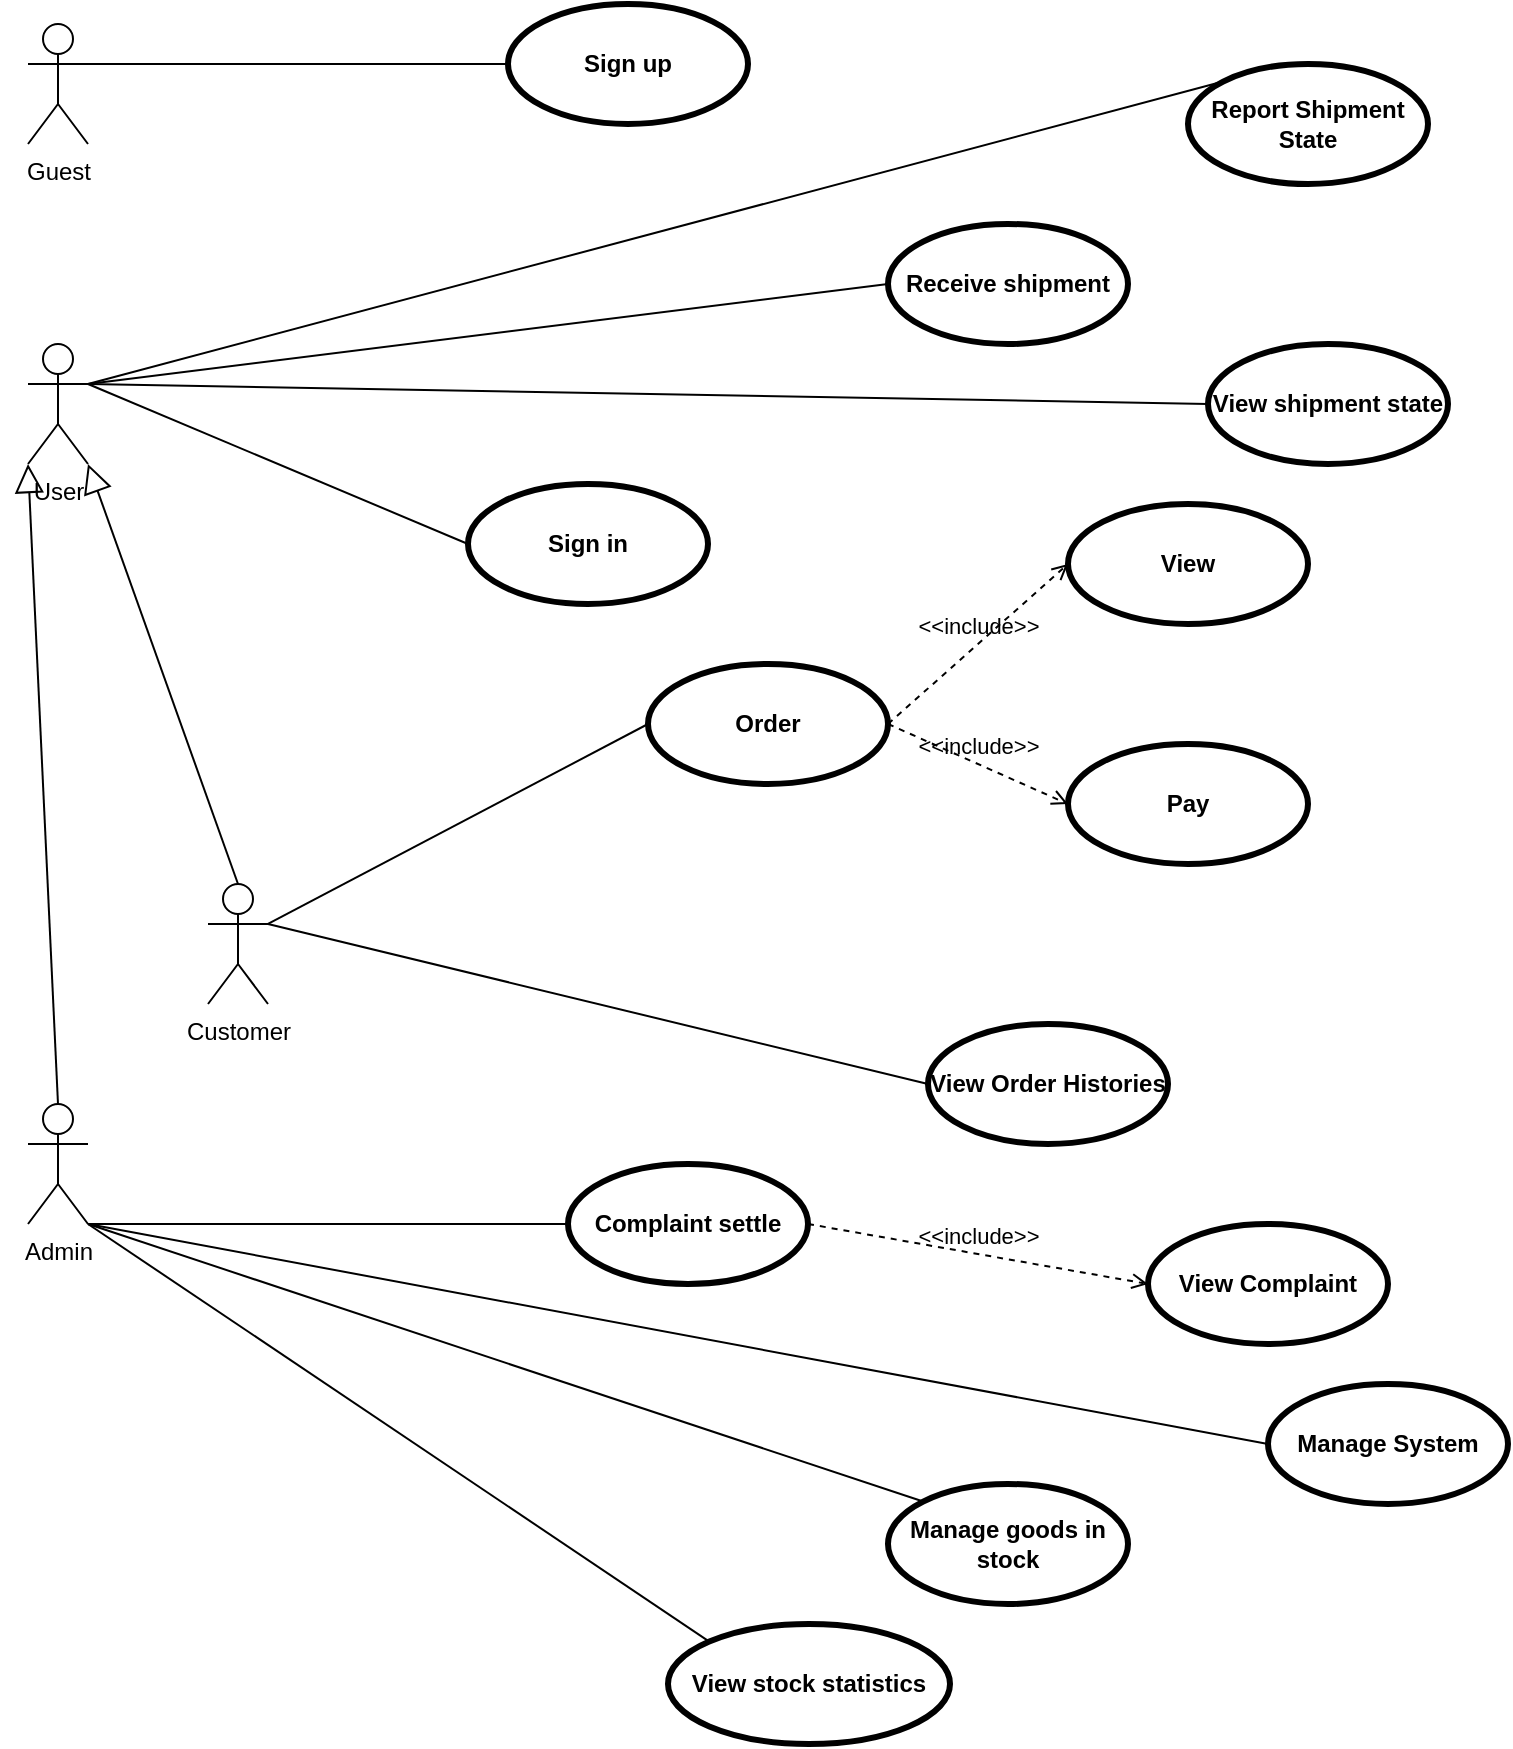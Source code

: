 <mxfile version="14.5.10" type="github">
  <diagram id="4abeiDv1NOWrEsaSBZQl" name="Page-1">
    <mxGraphModel dx="1736" dy="2124" grid="1" gridSize="10" guides="1" tooltips="1" connect="1" arrows="1" fold="1" page="1" pageScale="1" pageWidth="1600" pageHeight="1200" math="0" shadow="0">
      <root>
        <mxCell id="0" />
        <mxCell id="1" parent="0" />
        <mxCell id="gk1ptdMLT29ZNZ7Cg3Ny-13" value="View" style="shape=ellipse;html=1;strokeWidth=3;fontStyle=1;whiteSpace=wrap;align=center;perimeter=ellipsePerimeter;" parent="1" vertex="1">
          <mxGeometry x="710" y="60" width="120" height="60" as="geometry" />
        </mxCell>
        <mxCell id="gk1ptdMLT29ZNZ7Cg3Ny-14" value="Order" style="shape=ellipse;html=1;strokeWidth=3;fontStyle=1;whiteSpace=wrap;align=center;perimeter=ellipsePerimeter;" parent="1" vertex="1">
          <mxGeometry x="500" y="140" width="120" height="60" as="geometry" />
        </mxCell>
        <mxCell id="gk1ptdMLT29ZNZ7Cg3Ny-17" value="Sign up" style="shape=ellipse;html=1;strokeWidth=3;fontStyle=1;whiteSpace=wrap;align=center;perimeter=ellipsePerimeter;" parent="1" vertex="1">
          <mxGeometry x="430" y="-190" width="120" height="60" as="geometry" />
        </mxCell>
        <mxCell id="gk1ptdMLT29ZNZ7Cg3Ny-19" value="Sign in" style="shape=ellipse;html=1;strokeWidth=3;fontStyle=1;whiteSpace=wrap;align=center;perimeter=ellipsePerimeter;" parent="1" vertex="1">
          <mxGeometry x="410" y="50" width="120" height="60" as="geometry" />
        </mxCell>
        <mxCell id="gk1ptdMLT29ZNZ7Cg3Ny-22" value="Pay" style="shape=ellipse;html=1;strokeWidth=3;fontStyle=1;whiteSpace=wrap;align=center;perimeter=ellipsePerimeter;" parent="1" vertex="1">
          <mxGeometry x="710" y="180" width="120" height="60" as="geometry" />
        </mxCell>
        <mxCell id="gk1ptdMLT29ZNZ7Cg3Ny-24" value="Complaint settle" style="shape=ellipse;html=1;strokeWidth=3;fontStyle=1;whiteSpace=wrap;align=center;perimeter=ellipsePerimeter;" parent="1" vertex="1">
          <mxGeometry x="460" y="390" width="120" height="60" as="geometry" />
        </mxCell>
        <mxCell id="gk1ptdMLT29ZNZ7Cg3Ny-26" value="View Order Histories" style="shape=ellipse;html=1;strokeWidth=3;fontStyle=1;whiteSpace=wrap;align=center;perimeter=ellipsePerimeter;" parent="1" vertex="1">
          <mxGeometry x="640" y="320" width="120" height="60" as="geometry" />
        </mxCell>
        <mxCell id="gk1ptdMLT29ZNZ7Cg3Ny-28" value="View shipment state" style="shape=ellipse;html=1;strokeWidth=3;fontStyle=1;whiteSpace=wrap;align=center;perimeter=ellipsePerimeter;" parent="1" vertex="1">
          <mxGeometry x="780" y="-20" width="120" height="60" as="geometry" />
        </mxCell>
        <mxCell id="gk1ptdMLT29ZNZ7Cg3Ny-30" value="View stock statistics" style="shape=ellipse;html=1;strokeWidth=3;fontStyle=1;whiteSpace=wrap;align=center;perimeter=ellipsePerimeter;" parent="1" vertex="1">
          <mxGeometry x="510" y="620" width="141" height="60" as="geometry" />
        </mxCell>
        <mxCell id="gk1ptdMLT29ZNZ7Cg3Ny-34" value="Manage goods in stock" style="shape=ellipse;html=1;strokeWidth=3;fontStyle=1;whiteSpace=wrap;align=center;perimeter=ellipsePerimeter;" parent="1" vertex="1">
          <mxGeometry x="620" y="550" width="120" height="60" as="geometry" />
        </mxCell>
        <mxCell id="gk1ptdMLT29ZNZ7Cg3Ny-38" value="Manage System" style="shape=ellipse;html=1;strokeWidth=3;fontStyle=1;whiteSpace=wrap;align=center;perimeter=ellipsePerimeter;" parent="1" vertex="1">
          <mxGeometry x="810" y="500" width="120" height="60" as="geometry" />
        </mxCell>
        <mxCell id="gk1ptdMLT29ZNZ7Cg3Ny-40" value="Receive shipment" style="shape=ellipse;html=1;strokeWidth=3;fontStyle=1;whiteSpace=wrap;align=center;perimeter=ellipsePerimeter;" parent="1" vertex="1">
          <mxGeometry x="620" y="-80" width="120" height="60" as="geometry" />
        </mxCell>
        <mxCell id="gk1ptdMLT29ZNZ7Cg3Ny-46" value="View Complaint" style="shape=ellipse;html=1;strokeWidth=3;fontStyle=1;whiteSpace=wrap;align=center;perimeter=ellipsePerimeter;" parent="1" vertex="1">
          <mxGeometry x="750" y="420" width="120" height="60" as="geometry" />
        </mxCell>
        <mxCell id="gk1ptdMLT29ZNZ7Cg3Ny-47" value="Report Shipment State" style="shape=ellipse;html=1;strokeWidth=3;fontStyle=1;whiteSpace=wrap;align=center;perimeter=ellipsePerimeter;" parent="1" vertex="1">
          <mxGeometry x="770" y="-160" width="120" height="60" as="geometry" />
        </mxCell>
        <mxCell id="Zv_lYtnXGRcHsklbE8j4-1" value="Customer" style="shape=umlActor;html=1;verticalLabelPosition=bottom;verticalAlign=top;align=center;" parent="1" vertex="1">
          <mxGeometry x="280" y="250" width="30" height="60" as="geometry" />
        </mxCell>
        <mxCell id="Zv_lYtnXGRcHsklbE8j4-2" value="Admin" style="shape=umlActor;html=1;verticalLabelPosition=bottom;verticalAlign=top;align=center;" parent="1" vertex="1">
          <mxGeometry x="190" y="360" width="30" height="60" as="geometry" />
        </mxCell>
        <mxCell id="Zv_lYtnXGRcHsklbE8j4-6" value="User" style="shape=umlActor;html=1;verticalLabelPosition=bottom;verticalAlign=top;align=center;" parent="1" vertex="1">
          <mxGeometry x="190" y="-20" width="30" height="60" as="geometry" />
        </mxCell>
        <mxCell id="Zv_lYtnXGRcHsklbE8j4-7" value="" style="edgeStyle=none;html=1;endArrow=none;verticalAlign=bottom;exitX=1;exitY=0.333;exitDx=0;exitDy=0;exitPerimeter=0;entryX=0;entryY=0.5;entryDx=0;entryDy=0;" parent="1" source="Zv_lYtnXGRcHsklbE8j4-1" target="gk1ptdMLT29ZNZ7Cg3Ny-14" edge="1">
          <mxGeometry width="160" relative="1" as="geometry">
            <mxPoint x="570" y="280" as="sourcePoint" />
            <mxPoint x="730" y="280" as="targetPoint" />
          </mxGeometry>
        </mxCell>
        <mxCell id="Zv_lYtnXGRcHsklbE8j4-8" value="&amp;lt;&amp;lt;include&amp;gt;&amp;gt;" style="edgeStyle=none;html=1;endArrow=open;verticalAlign=bottom;dashed=1;labelBackgroundColor=none;entryX=0;entryY=0.5;entryDx=0;entryDy=0;exitX=1;exitY=0.5;exitDx=0;exitDy=0;" parent="1" source="gk1ptdMLT29ZNZ7Cg3Ny-14" target="gk1ptdMLT29ZNZ7Cg3Ny-13" edge="1">
          <mxGeometry width="160" relative="1" as="geometry">
            <mxPoint x="570" y="280" as="sourcePoint" />
            <mxPoint x="730" y="280" as="targetPoint" />
          </mxGeometry>
        </mxCell>
        <mxCell id="Zv_lYtnXGRcHsklbE8j4-9" value="&amp;lt;&amp;lt;include&amp;gt;&amp;gt;" style="edgeStyle=none;html=1;endArrow=open;verticalAlign=bottom;dashed=1;labelBackgroundColor=none;entryX=0;entryY=0.5;entryDx=0;entryDy=0;exitX=1;exitY=0.5;exitDx=0;exitDy=0;" parent="1" source="gk1ptdMLT29ZNZ7Cg3Ny-14" target="gk1ptdMLT29ZNZ7Cg3Ny-22" edge="1">
          <mxGeometry width="160" relative="1" as="geometry">
            <mxPoint x="570" y="280" as="sourcePoint" />
            <mxPoint x="730" y="280" as="targetPoint" />
          </mxGeometry>
        </mxCell>
        <mxCell id="Zv_lYtnXGRcHsklbE8j4-13" value="" style="edgeStyle=none;html=1;endArrow=none;verticalAlign=bottom;exitX=1;exitY=0.333;exitDx=0;exitDy=0;exitPerimeter=0;entryX=0;entryY=0.5;entryDx=0;entryDy=0;" parent="1" source="Zv_lYtnXGRcHsklbE8j4-6" target="gk1ptdMLT29ZNZ7Cg3Ny-19" edge="1">
          <mxGeometry width="160" relative="1" as="geometry">
            <mxPoint x="570" y="280" as="sourcePoint" />
            <mxPoint x="730" y="280" as="targetPoint" />
          </mxGeometry>
        </mxCell>
        <mxCell id="Zv_lYtnXGRcHsklbE8j4-14" value="" style="edgeStyle=none;html=1;endArrow=block;endFill=0;endSize=12;verticalAlign=bottom;exitX=0.5;exitY=0;exitDx=0;exitDy=0;exitPerimeter=0;entryX=0;entryY=1;entryDx=0;entryDy=0;entryPerimeter=0;" parent="1" source="Zv_lYtnXGRcHsklbE8j4-2" target="Zv_lYtnXGRcHsklbE8j4-6" edge="1">
          <mxGeometry width="160" relative="1" as="geometry">
            <mxPoint x="570" y="280" as="sourcePoint" />
            <mxPoint x="730" y="280" as="targetPoint" />
          </mxGeometry>
        </mxCell>
        <mxCell id="Zv_lYtnXGRcHsklbE8j4-15" value="" style="edgeStyle=none;html=1;endArrow=block;endFill=0;endSize=12;verticalAlign=bottom;exitX=0.5;exitY=0;exitDx=0;exitDy=0;exitPerimeter=0;entryX=1;entryY=1;entryDx=0;entryDy=0;entryPerimeter=0;" parent="1" source="Zv_lYtnXGRcHsklbE8j4-1" target="Zv_lYtnXGRcHsklbE8j4-6" edge="1">
          <mxGeometry width="160" relative="1" as="geometry">
            <mxPoint x="570" y="280" as="sourcePoint" />
            <mxPoint x="730" y="280" as="targetPoint" />
          </mxGeometry>
        </mxCell>
        <mxCell id="Zv_lYtnXGRcHsklbE8j4-17" value="" style="edgeStyle=none;html=1;endArrow=none;verticalAlign=bottom;exitX=1;exitY=0.333;exitDx=0;exitDy=0;exitPerimeter=0;entryX=0;entryY=0.5;entryDx=0;entryDy=0;" parent="1" source="Zv_lYtnXGRcHsklbE8j4-6" target="gk1ptdMLT29ZNZ7Cg3Ny-28" edge="1">
          <mxGeometry width="160" relative="1" as="geometry">
            <mxPoint x="570" y="420" as="sourcePoint" />
            <mxPoint x="730" y="420" as="targetPoint" />
          </mxGeometry>
        </mxCell>
        <mxCell id="Zv_lYtnXGRcHsklbE8j4-18" value="" style="edgeStyle=none;html=1;endArrow=none;verticalAlign=bottom;exitX=1;exitY=0.333;exitDx=0;exitDy=0;exitPerimeter=0;entryX=0;entryY=0.5;entryDx=0;entryDy=0;" parent="1" source="Zv_lYtnXGRcHsklbE8j4-1" target="gk1ptdMLT29ZNZ7Cg3Ny-26" edge="1">
          <mxGeometry width="160" relative="1" as="geometry">
            <mxPoint x="570" y="420" as="sourcePoint" />
            <mxPoint x="730" y="420" as="targetPoint" />
          </mxGeometry>
        </mxCell>
        <mxCell id="vmKykH3ImXMI-JBiAddu-3" value="" style="edgeStyle=none;html=1;endArrow=none;verticalAlign=bottom;exitX=1;exitY=1;exitDx=0;exitDy=0;exitPerimeter=0;entryX=0;entryY=0;entryDx=0;entryDy=0;" edge="1" parent="1" source="Zv_lYtnXGRcHsklbE8j4-2" target="gk1ptdMLT29ZNZ7Cg3Ny-30">
          <mxGeometry width="160" relative="1" as="geometry">
            <mxPoint x="490" y="430" as="sourcePoint" />
            <mxPoint x="650" y="430" as="targetPoint" />
          </mxGeometry>
        </mxCell>
        <mxCell id="vmKykH3ImXMI-JBiAddu-4" value="" style="edgeStyle=none;html=1;endArrow=none;verticalAlign=bottom;exitX=1;exitY=1;exitDx=0;exitDy=0;exitPerimeter=0;entryX=0;entryY=0;entryDx=0;entryDy=0;" edge="1" parent="1" source="Zv_lYtnXGRcHsklbE8j4-2" target="gk1ptdMLT29ZNZ7Cg3Ny-34">
          <mxGeometry width="160" relative="1" as="geometry">
            <mxPoint x="490" y="430" as="sourcePoint" />
            <mxPoint x="650" y="430" as="targetPoint" />
          </mxGeometry>
        </mxCell>
        <mxCell id="vmKykH3ImXMI-JBiAddu-5" value="" style="edgeStyle=none;html=1;endArrow=none;verticalAlign=bottom;exitX=1;exitY=0.333;exitDx=0;exitDy=0;exitPerimeter=0;entryX=0;entryY=0;entryDx=0;entryDy=0;" edge="1" parent="1" source="Zv_lYtnXGRcHsklbE8j4-6" target="gk1ptdMLT29ZNZ7Cg3Ny-47">
          <mxGeometry width="160" relative="1" as="geometry">
            <mxPoint x="490" y="430" as="sourcePoint" />
            <mxPoint x="650" y="430" as="targetPoint" />
          </mxGeometry>
        </mxCell>
        <mxCell id="vmKykH3ImXMI-JBiAddu-6" value="" style="edgeStyle=none;html=1;endArrow=none;verticalAlign=bottom;exitX=1;exitY=0.333;exitDx=0;exitDy=0;exitPerimeter=0;entryX=0;entryY=0.5;entryDx=0;entryDy=0;" edge="1" parent="1" source="Zv_lYtnXGRcHsklbE8j4-6" target="gk1ptdMLT29ZNZ7Cg3Ny-40">
          <mxGeometry width="160" relative="1" as="geometry">
            <mxPoint x="360" y="340" as="sourcePoint" />
            <mxPoint x="520" y="340" as="targetPoint" />
          </mxGeometry>
        </mxCell>
        <mxCell id="vmKykH3ImXMI-JBiAddu-7" value="" style="edgeStyle=none;html=1;endArrow=none;verticalAlign=bottom;exitX=1;exitY=1;exitDx=0;exitDy=0;exitPerimeter=0;entryX=0;entryY=0.5;entryDx=0;entryDy=0;" edge="1" parent="1" source="Zv_lYtnXGRcHsklbE8j4-2" target="gk1ptdMLT29ZNZ7Cg3Ny-24">
          <mxGeometry width="160" relative="1" as="geometry">
            <mxPoint x="490" y="310" as="sourcePoint" />
            <mxPoint x="650" y="310" as="targetPoint" />
          </mxGeometry>
        </mxCell>
        <mxCell id="vmKykH3ImXMI-JBiAddu-8" value="&amp;lt;&amp;lt;include&amp;gt;&amp;gt;" style="edgeStyle=none;html=1;endArrow=open;verticalAlign=bottom;dashed=1;labelBackgroundColor=none;exitX=1;exitY=0.5;exitDx=0;exitDy=0;entryX=0;entryY=0.5;entryDx=0;entryDy=0;" edge="1" parent="1" source="gk1ptdMLT29ZNZ7Cg3Ny-24" target="gk1ptdMLT29ZNZ7Cg3Ny-46">
          <mxGeometry width="160" relative="1" as="geometry">
            <mxPoint x="500" y="400" as="sourcePoint" />
            <mxPoint x="660" y="400" as="targetPoint" />
          </mxGeometry>
        </mxCell>
        <mxCell id="vmKykH3ImXMI-JBiAddu-9" value="" style="edgeStyle=none;html=1;endArrow=none;verticalAlign=bottom;exitX=1;exitY=1;exitDx=0;exitDy=0;exitPerimeter=0;entryX=0;entryY=0.5;entryDx=0;entryDy=0;" edge="1" parent="1" source="Zv_lYtnXGRcHsklbE8j4-2" target="gk1ptdMLT29ZNZ7Cg3Ny-38">
          <mxGeometry width="160" relative="1" as="geometry">
            <mxPoint x="520" y="490" as="sourcePoint" />
            <mxPoint x="680" y="490" as="targetPoint" />
          </mxGeometry>
        </mxCell>
        <mxCell id="vmKykH3ImXMI-JBiAddu-10" value="Guest" style="shape=umlActor;html=1;verticalLabelPosition=bottom;verticalAlign=top;align=center;" vertex="1" parent="1">
          <mxGeometry x="190" y="-180" width="30" height="60" as="geometry" />
        </mxCell>
        <mxCell id="vmKykH3ImXMI-JBiAddu-11" value="" style="edgeStyle=none;html=1;endArrow=none;verticalAlign=bottom;exitX=1;exitY=0.333;exitDx=0;exitDy=0;exitPerimeter=0;entryX=0;entryY=0.5;entryDx=0;entryDy=0;" edge="1" parent="1" source="vmKykH3ImXMI-JBiAddu-10" target="gk1ptdMLT29ZNZ7Cg3Ny-17">
          <mxGeometry width="160" relative="1" as="geometry">
            <mxPoint x="410" as="sourcePoint" />
            <mxPoint x="570" as="targetPoint" />
          </mxGeometry>
        </mxCell>
      </root>
    </mxGraphModel>
  </diagram>
</mxfile>
